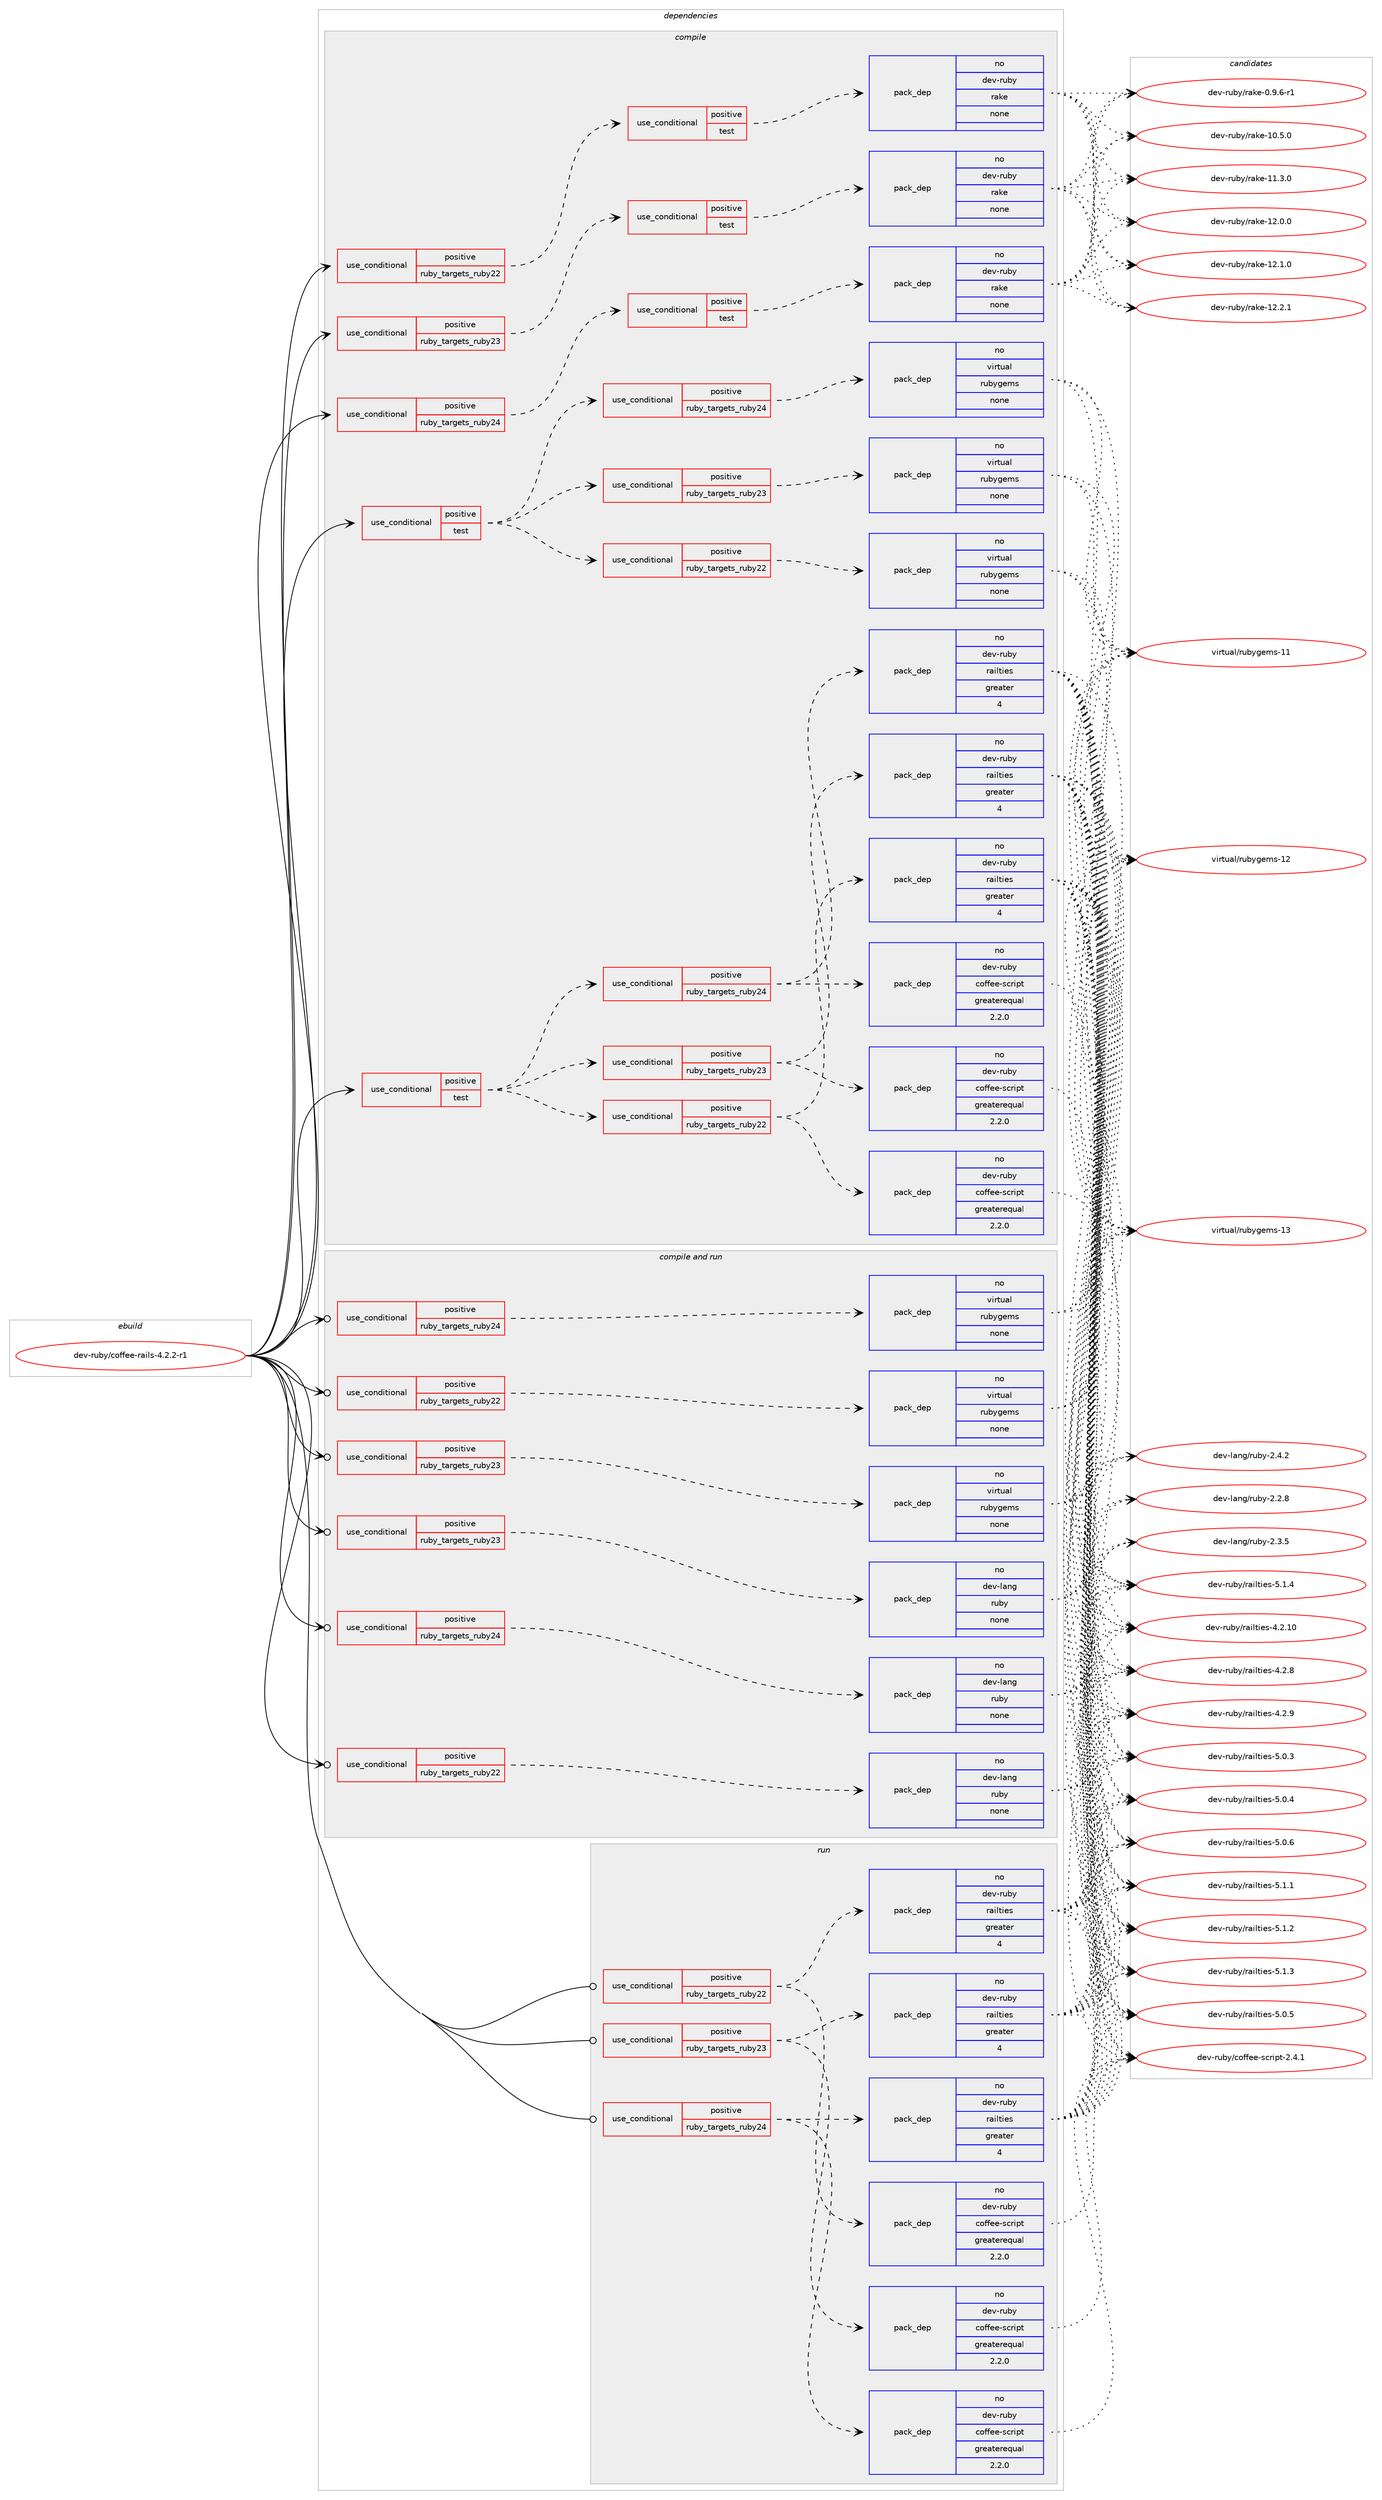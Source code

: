 digraph prolog {

# *************
# Graph options
# *************

newrank=true;
concentrate=true;
compound=true;
graph [rankdir=LR,fontname=Helvetica,fontsize=10,ranksep=1.5];#, ranksep=2.5, nodesep=0.2];
edge  [arrowhead=vee];
node  [fontname=Helvetica,fontsize=10];

# **********
# The ebuild
# **********

subgraph cluster_leftcol {
color=gray;
rank=same;
label=<<i>ebuild</i>>;
id [label="dev-ruby/coffee-rails-4.2.2-r1", color=red, width=4, href="../dev-ruby/coffee-rails-4.2.2-r1.svg"];
}

# ****************
# The dependencies
# ****************

subgraph cluster_midcol {
color=gray;
label=<<i>dependencies</i>>;
subgraph cluster_compile {
fillcolor="#eeeeee";
style=filled;
label=<<i>compile</i>>;
subgraph cond54373 {
dependency233550 [label=<<TABLE BORDER="0" CELLBORDER="1" CELLSPACING="0" CELLPADDING="4"><TR><TD ROWSPAN="3" CELLPADDING="10">use_conditional</TD></TR><TR><TD>positive</TD></TR><TR><TD>ruby_targets_ruby22</TD></TR></TABLE>>, shape=none, color=red];
subgraph cond54374 {
dependency233551 [label=<<TABLE BORDER="0" CELLBORDER="1" CELLSPACING="0" CELLPADDING="4"><TR><TD ROWSPAN="3" CELLPADDING="10">use_conditional</TD></TR><TR><TD>positive</TD></TR><TR><TD>test</TD></TR></TABLE>>, shape=none, color=red];
subgraph pack175103 {
dependency233552 [label=<<TABLE BORDER="0" CELLBORDER="1" CELLSPACING="0" CELLPADDING="4" WIDTH="220"><TR><TD ROWSPAN="6" CELLPADDING="30">pack_dep</TD></TR><TR><TD WIDTH="110">no</TD></TR><TR><TD>dev-ruby</TD></TR><TR><TD>rake</TD></TR><TR><TD>none</TD></TR><TR><TD></TD></TR></TABLE>>, shape=none, color=blue];
}
dependency233551:e -> dependency233552:w [weight=20,style="dashed",arrowhead="vee"];
}
dependency233550:e -> dependency233551:w [weight=20,style="dashed",arrowhead="vee"];
}
id:e -> dependency233550:w [weight=20,style="solid",arrowhead="vee"];
subgraph cond54375 {
dependency233553 [label=<<TABLE BORDER="0" CELLBORDER="1" CELLSPACING="0" CELLPADDING="4"><TR><TD ROWSPAN="3" CELLPADDING="10">use_conditional</TD></TR><TR><TD>positive</TD></TR><TR><TD>ruby_targets_ruby23</TD></TR></TABLE>>, shape=none, color=red];
subgraph cond54376 {
dependency233554 [label=<<TABLE BORDER="0" CELLBORDER="1" CELLSPACING="0" CELLPADDING="4"><TR><TD ROWSPAN="3" CELLPADDING="10">use_conditional</TD></TR><TR><TD>positive</TD></TR><TR><TD>test</TD></TR></TABLE>>, shape=none, color=red];
subgraph pack175104 {
dependency233555 [label=<<TABLE BORDER="0" CELLBORDER="1" CELLSPACING="0" CELLPADDING="4" WIDTH="220"><TR><TD ROWSPAN="6" CELLPADDING="30">pack_dep</TD></TR><TR><TD WIDTH="110">no</TD></TR><TR><TD>dev-ruby</TD></TR><TR><TD>rake</TD></TR><TR><TD>none</TD></TR><TR><TD></TD></TR></TABLE>>, shape=none, color=blue];
}
dependency233554:e -> dependency233555:w [weight=20,style="dashed",arrowhead="vee"];
}
dependency233553:e -> dependency233554:w [weight=20,style="dashed",arrowhead="vee"];
}
id:e -> dependency233553:w [weight=20,style="solid",arrowhead="vee"];
subgraph cond54377 {
dependency233556 [label=<<TABLE BORDER="0" CELLBORDER="1" CELLSPACING="0" CELLPADDING="4"><TR><TD ROWSPAN="3" CELLPADDING="10">use_conditional</TD></TR><TR><TD>positive</TD></TR><TR><TD>ruby_targets_ruby24</TD></TR></TABLE>>, shape=none, color=red];
subgraph cond54378 {
dependency233557 [label=<<TABLE BORDER="0" CELLBORDER="1" CELLSPACING="0" CELLPADDING="4"><TR><TD ROWSPAN="3" CELLPADDING="10">use_conditional</TD></TR><TR><TD>positive</TD></TR><TR><TD>test</TD></TR></TABLE>>, shape=none, color=red];
subgraph pack175105 {
dependency233558 [label=<<TABLE BORDER="0" CELLBORDER="1" CELLSPACING="0" CELLPADDING="4" WIDTH="220"><TR><TD ROWSPAN="6" CELLPADDING="30">pack_dep</TD></TR><TR><TD WIDTH="110">no</TD></TR><TR><TD>dev-ruby</TD></TR><TR><TD>rake</TD></TR><TR><TD>none</TD></TR><TR><TD></TD></TR></TABLE>>, shape=none, color=blue];
}
dependency233557:e -> dependency233558:w [weight=20,style="dashed",arrowhead="vee"];
}
dependency233556:e -> dependency233557:w [weight=20,style="dashed",arrowhead="vee"];
}
id:e -> dependency233556:w [weight=20,style="solid",arrowhead="vee"];
subgraph cond54379 {
dependency233559 [label=<<TABLE BORDER="0" CELLBORDER="1" CELLSPACING="0" CELLPADDING="4"><TR><TD ROWSPAN="3" CELLPADDING="10">use_conditional</TD></TR><TR><TD>positive</TD></TR><TR><TD>test</TD></TR></TABLE>>, shape=none, color=red];
subgraph cond54380 {
dependency233560 [label=<<TABLE BORDER="0" CELLBORDER="1" CELLSPACING="0" CELLPADDING="4"><TR><TD ROWSPAN="3" CELLPADDING="10">use_conditional</TD></TR><TR><TD>positive</TD></TR><TR><TD>ruby_targets_ruby22</TD></TR></TABLE>>, shape=none, color=red];
subgraph pack175106 {
dependency233561 [label=<<TABLE BORDER="0" CELLBORDER="1" CELLSPACING="0" CELLPADDING="4" WIDTH="220"><TR><TD ROWSPAN="6" CELLPADDING="30">pack_dep</TD></TR><TR><TD WIDTH="110">no</TD></TR><TR><TD>dev-ruby</TD></TR><TR><TD>coffee-script</TD></TR><TR><TD>greaterequal</TD></TR><TR><TD>2.2.0</TD></TR></TABLE>>, shape=none, color=blue];
}
dependency233560:e -> dependency233561:w [weight=20,style="dashed",arrowhead="vee"];
subgraph pack175107 {
dependency233562 [label=<<TABLE BORDER="0" CELLBORDER="1" CELLSPACING="0" CELLPADDING="4" WIDTH="220"><TR><TD ROWSPAN="6" CELLPADDING="30">pack_dep</TD></TR><TR><TD WIDTH="110">no</TD></TR><TR><TD>dev-ruby</TD></TR><TR><TD>railties</TD></TR><TR><TD>greater</TD></TR><TR><TD>4</TD></TR></TABLE>>, shape=none, color=blue];
}
dependency233560:e -> dependency233562:w [weight=20,style="dashed",arrowhead="vee"];
}
dependency233559:e -> dependency233560:w [weight=20,style="dashed",arrowhead="vee"];
subgraph cond54381 {
dependency233563 [label=<<TABLE BORDER="0" CELLBORDER="1" CELLSPACING="0" CELLPADDING="4"><TR><TD ROWSPAN="3" CELLPADDING="10">use_conditional</TD></TR><TR><TD>positive</TD></TR><TR><TD>ruby_targets_ruby23</TD></TR></TABLE>>, shape=none, color=red];
subgraph pack175108 {
dependency233564 [label=<<TABLE BORDER="0" CELLBORDER="1" CELLSPACING="0" CELLPADDING="4" WIDTH="220"><TR><TD ROWSPAN="6" CELLPADDING="30">pack_dep</TD></TR><TR><TD WIDTH="110">no</TD></TR><TR><TD>dev-ruby</TD></TR><TR><TD>coffee-script</TD></TR><TR><TD>greaterequal</TD></TR><TR><TD>2.2.0</TD></TR></TABLE>>, shape=none, color=blue];
}
dependency233563:e -> dependency233564:w [weight=20,style="dashed",arrowhead="vee"];
subgraph pack175109 {
dependency233565 [label=<<TABLE BORDER="0" CELLBORDER="1" CELLSPACING="0" CELLPADDING="4" WIDTH="220"><TR><TD ROWSPAN="6" CELLPADDING="30">pack_dep</TD></TR><TR><TD WIDTH="110">no</TD></TR><TR><TD>dev-ruby</TD></TR><TR><TD>railties</TD></TR><TR><TD>greater</TD></TR><TR><TD>4</TD></TR></TABLE>>, shape=none, color=blue];
}
dependency233563:e -> dependency233565:w [weight=20,style="dashed",arrowhead="vee"];
}
dependency233559:e -> dependency233563:w [weight=20,style="dashed",arrowhead="vee"];
subgraph cond54382 {
dependency233566 [label=<<TABLE BORDER="0" CELLBORDER="1" CELLSPACING="0" CELLPADDING="4"><TR><TD ROWSPAN="3" CELLPADDING="10">use_conditional</TD></TR><TR><TD>positive</TD></TR><TR><TD>ruby_targets_ruby24</TD></TR></TABLE>>, shape=none, color=red];
subgraph pack175110 {
dependency233567 [label=<<TABLE BORDER="0" CELLBORDER="1" CELLSPACING="0" CELLPADDING="4" WIDTH="220"><TR><TD ROWSPAN="6" CELLPADDING="30">pack_dep</TD></TR><TR><TD WIDTH="110">no</TD></TR><TR><TD>dev-ruby</TD></TR><TR><TD>coffee-script</TD></TR><TR><TD>greaterequal</TD></TR><TR><TD>2.2.0</TD></TR></TABLE>>, shape=none, color=blue];
}
dependency233566:e -> dependency233567:w [weight=20,style="dashed",arrowhead="vee"];
subgraph pack175111 {
dependency233568 [label=<<TABLE BORDER="0" CELLBORDER="1" CELLSPACING="0" CELLPADDING="4" WIDTH="220"><TR><TD ROWSPAN="6" CELLPADDING="30">pack_dep</TD></TR><TR><TD WIDTH="110">no</TD></TR><TR><TD>dev-ruby</TD></TR><TR><TD>railties</TD></TR><TR><TD>greater</TD></TR><TR><TD>4</TD></TR></TABLE>>, shape=none, color=blue];
}
dependency233566:e -> dependency233568:w [weight=20,style="dashed",arrowhead="vee"];
}
dependency233559:e -> dependency233566:w [weight=20,style="dashed",arrowhead="vee"];
}
id:e -> dependency233559:w [weight=20,style="solid",arrowhead="vee"];
subgraph cond54383 {
dependency233569 [label=<<TABLE BORDER="0" CELLBORDER="1" CELLSPACING="0" CELLPADDING="4"><TR><TD ROWSPAN="3" CELLPADDING="10">use_conditional</TD></TR><TR><TD>positive</TD></TR><TR><TD>test</TD></TR></TABLE>>, shape=none, color=red];
subgraph cond54384 {
dependency233570 [label=<<TABLE BORDER="0" CELLBORDER="1" CELLSPACING="0" CELLPADDING="4"><TR><TD ROWSPAN="3" CELLPADDING="10">use_conditional</TD></TR><TR><TD>positive</TD></TR><TR><TD>ruby_targets_ruby22</TD></TR></TABLE>>, shape=none, color=red];
subgraph pack175112 {
dependency233571 [label=<<TABLE BORDER="0" CELLBORDER="1" CELLSPACING="0" CELLPADDING="4" WIDTH="220"><TR><TD ROWSPAN="6" CELLPADDING="30">pack_dep</TD></TR><TR><TD WIDTH="110">no</TD></TR><TR><TD>virtual</TD></TR><TR><TD>rubygems</TD></TR><TR><TD>none</TD></TR><TR><TD></TD></TR></TABLE>>, shape=none, color=blue];
}
dependency233570:e -> dependency233571:w [weight=20,style="dashed",arrowhead="vee"];
}
dependency233569:e -> dependency233570:w [weight=20,style="dashed",arrowhead="vee"];
subgraph cond54385 {
dependency233572 [label=<<TABLE BORDER="0" CELLBORDER="1" CELLSPACING="0" CELLPADDING="4"><TR><TD ROWSPAN="3" CELLPADDING="10">use_conditional</TD></TR><TR><TD>positive</TD></TR><TR><TD>ruby_targets_ruby23</TD></TR></TABLE>>, shape=none, color=red];
subgraph pack175113 {
dependency233573 [label=<<TABLE BORDER="0" CELLBORDER="1" CELLSPACING="0" CELLPADDING="4" WIDTH="220"><TR><TD ROWSPAN="6" CELLPADDING="30">pack_dep</TD></TR><TR><TD WIDTH="110">no</TD></TR><TR><TD>virtual</TD></TR><TR><TD>rubygems</TD></TR><TR><TD>none</TD></TR><TR><TD></TD></TR></TABLE>>, shape=none, color=blue];
}
dependency233572:e -> dependency233573:w [weight=20,style="dashed",arrowhead="vee"];
}
dependency233569:e -> dependency233572:w [weight=20,style="dashed",arrowhead="vee"];
subgraph cond54386 {
dependency233574 [label=<<TABLE BORDER="0" CELLBORDER="1" CELLSPACING="0" CELLPADDING="4"><TR><TD ROWSPAN="3" CELLPADDING="10">use_conditional</TD></TR><TR><TD>positive</TD></TR><TR><TD>ruby_targets_ruby24</TD></TR></TABLE>>, shape=none, color=red];
subgraph pack175114 {
dependency233575 [label=<<TABLE BORDER="0" CELLBORDER="1" CELLSPACING="0" CELLPADDING="4" WIDTH="220"><TR><TD ROWSPAN="6" CELLPADDING="30">pack_dep</TD></TR><TR><TD WIDTH="110">no</TD></TR><TR><TD>virtual</TD></TR><TR><TD>rubygems</TD></TR><TR><TD>none</TD></TR><TR><TD></TD></TR></TABLE>>, shape=none, color=blue];
}
dependency233574:e -> dependency233575:w [weight=20,style="dashed",arrowhead="vee"];
}
dependency233569:e -> dependency233574:w [weight=20,style="dashed",arrowhead="vee"];
}
id:e -> dependency233569:w [weight=20,style="solid",arrowhead="vee"];
}
subgraph cluster_compileandrun {
fillcolor="#eeeeee";
style=filled;
label=<<i>compile and run</i>>;
subgraph cond54387 {
dependency233576 [label=<<TABLE BORDER="0" CELLBORDER="1" CELLSPACING="0" CELLPADDING="4"><TR><TD ROWSPAN="3" CELLPADDING="10">use_conditional</TD></TR><TR><TD>positive</TD></TR><TR><TD>ruby_targets_ruby22</TD></TR></TABLE>>, shape=none, color=red];
subgraph pack175115 {
dependency233577 [label=<<TABLE BORDER="0" CELLBORDER="1" CELLSPACING="0" CELLPADDING="4" WIDTH="220"><TR><TD ROWSPAN="6" CELLPADDING="30">pack_dep</TD></TR><TR><TD WIDTH="110">no</TD></TR><TR><TD>dev-lang</TD></TR><TR><TD>ruby</TD></TR><TR><TD>none</TD></TR><TR><TD></TD></TR></TABLE>>, shape=none, color=blue];
}
dependency233576:e -> dependency233577:w [weight=20,style="dashed",arrowhead="vee"];
}
id:e -> dependency233576:w [weight=20,style="solid",arrowhead="odotvee"];
subgraph cond54388 {
dependency233578 [label=<<TABLE BORDER="0" CELLBORDER="1" CELLSPACING="0" CELLPADDING="4"><TR><TD ROWSPAN="3" CELLPADDING="10">use_conditional</TD></TR><TR><TD>positive</TD></TR><TR><TD>ruby_targets_ruby22</TD></TR></TABLE>>, shape=none, color=red];
subgraph pack175116 {
dependency233579 [label=<<TABLE BORDER="0" CELLBORDER="1" CELLSPACING="0" CELLPADDING="4" WIDTH="220"><TR><TD ROWSPAN="6" CELLPADDING="30">pack_dep</TD></TR><TR><TD WIDTH="110">no</TD></TR><TR><TD>virtual</TD></TR><TR><TD>rubygems</TD></TR><TR><TD>none</TD></TR><TR><TD></TD></TR></TABLE>>, shape=none, color=blue];
}
dependency233578:e -> dependency233579:w [weight=20,style="dashed",arrowhead="vee"];
}
id:e -> dependency233578:w [weight=20,style="solid",arrowhead="odotvee"];
subgraph cond54389 {
dependency233580 [label=<<TABLE BORDER="0" CELLBORDER="1" CELLSPACING="0" CELLPADDING="4"><TR><TD ROWSPAN="3" CELLPADDING="10">use_conditional</TD></TR><TR><TD>positive</TD></TR><TR><TD>ruby_targets_ruby23</TD></TR></TABLE>>, shape=none, color=red];
subgraph pack175117 {
dependency233581 [label=<<TABLE BORDER="0" CELLBORDER="1" CELLSPACING="0" CELLPADDING="4" WIDTH="220"><TR><TD ROWSPAN="6" CELLPADDING="30">pack_dep</TD></TR><TR><TD WIDTH="110">no</TD></TR><TR><TD>dev-lang</TD></TR><TR><TD>ruby</TD></TR><TR><TD>none</TD></TR><TR><TD></TD></TR></TABLE>>, shape=none, color=blue];
}
dependency233580:e -> dependency233581:w [weight=20,style="dashed",arrowhead="vee"];
}
id:e -> dependency233580:w [weight=20,style="solid",arrowhead="odotvee"];
subgraph cond54390 {
dependency233582 [label=<<TABLE BORDER="0" CELLBORDER="1" CELLSPACING="0" CELLPADDING="4"><TR><TD ROWSPAN="3" CELLPADDING="10">use_conditional</TD></TR><TR><TD>positive</TD></TR><TR><TD>ruby_targets_ruby23</TD></TR></TABLE>>, shape=none, color=red];
subgraph pack175118 {
dependency233583 [label=<<TABLE BORDER="0" CELLBORDER="1" CELLSPACING="0" CELLPADDING="4" WIDTH="220"><TR><TD ROWSPAN="6" CELLPADDING="30">pack_dep</TD></TR><TR><TD WIDTH="110">no</TD></TR><TR><TD>virtual</TD></TR><TR><TD>rubygems</TD></TR><TR><TD>none</TD></TR><TR><TD></TD></TR></TABLE>>, shape=none, color=blue];
}
dependency233582:e -> dependency233583:w [weight=20,style="dashed",arrowhead="vee"];
}
id:e -> dependency233582:w [weight=20,style="solid",arrowhead="odotvee"];
subgraph cond54391 {
dependency233584 [label=<<TABLE BORDER="0" CELLBORDER="1" CELLSPACING="0" CELLPADDING="4"><TR><TD ROWSPAN="3" CELLPADDING="10">use_conditional</TD></TR><TR><TD>positive</TD></TR><TR><TD>ruby_targets_ruby24</TD></TR></TABLE>>, shape=none, color=red];
subgraph pack175119 {
dependency233585 [label=<<TABLE BORDER="0" CELLBORDER="1" CELLSPACING="0" CELLPADDING="4" WIDTH="220"><TR><TD ROWSPAN="6" CELLPADDING="30">pack_dep</TD></TR><TR><TD WIDTH="110">no</TD></TR><TR><TD>dev-lang</TD></TR><TR><TD>ruby</TD></TR><TR><TD>none</TD></TR><TR><TD></TD></TR></TABLE>>, shape=none, color=blue];
}
dependency233584:e -> dependency233585:w [weight=20,style="dashed",arrowhead="vee"];
}
id:e -> dependency233584:w [weight=20,style="solid",arrowhead="odotvee"];
subgraph cond54392 {
dependency233586 [label=<<TABLE BORDER="0" CELLBORDER="1" CELLSPACING="0" CELLPADDING="4"><TR><TD ROWSPAN="3" CELLPADDING="10">use_conditional</TD></TR><TR><TD>positive</TD></TR><TR><TD>ruby_targets_ruby24</TD></TR></TABLE>>, shape=none, color=red];
subgraph pack175120 {
dependency233587 [label=<<TABLE BORDER="0" CELLBORDER="1" CELLSPACING="0" CELLPADDING="4" WIDTH="220"><TR><TD ROWSPAN="6" CELLPADDING="30">pack_dep</TD></TR><TR><TD WIDTH="110">no</TD></TR><TR><TD>virtual</TD></TR><TR><TD>rubygems</TD></TR><TR><TD>none</TD></TR><TR><TD></TD></TR></TABLE>>, shape=none, color=blue];
}
dependency233586:e -> dependency233587:w [weight=20,style="dashed",arrowhead="vee"];
}
id:e -> dependency233586:w [weight=20,style="solid",arrowhead="odotvee"];
}
subgraph cluster_run {
fillcolor="#eeeeee";
style=filled;
label=<<i>run</i>>;
subgraph cond54393 {
dependency233588 [label=<<TABLE BORDER="0" CELLBORDER="1" CELLSPACING="0" CELLPADDING="4"><TR><TD ROWSPAN="3" CELLPADDING="10">use_conditional</TD></TR><TR><TD>positive</TD></TR><TR><TD>ruby_targets_ruby22</TD></TR></TABLE>>, shape=none, color=red];
subgraph pack175121 {
dependency233589 [label=<<TABLE BORDER="0" CELLBORDER="1" CELLSPACING="0" CELLPADDING="4" WIDTH="220"><TR><TD ROWSPAN="6" CELLPADDING="30">pack_dep</TD></TR><TR><TD WIDTH="110">no</TD></TR><TR><TD>dev-ruby</TD></TR><TR><TD>coffee-script</TD></TR><TR><TD>greaterequal</TD></TR><TR><TD>2.2.0</TD></TR></TABLE>>, shape=none, color=blue];
}
dependency233588:e -> dependency233589:w [weight=20,style="dashed",arrowhead="vee"];
subgraph pack175122 {
dependency233590 [label=<<TABLE BORDER="0" CELLBORDER="1" CELLSPACING="0" CELLPADDING="4" WIDTH="220"><TR><TD ROWSPAN="6" CELLPADDING="30">pack_dep</TD></TR><TR><TD WIDTH="110">no</TD></TR><TR><TD>dev-ruby</TD></TR><TR><TD>railties</TD></TR><TR><TD>greater</TD></TR><TR><TD>4</TD></TR></TABLE>>, shape=none, color=blue];
}
dependency233588:e -> dependency233590:w [weight=20,style="dashed",arrowhead="vee"];
}
id:e -> dependency233588:w [weight=20,style="solid",arrowhead="odot"];
subgraph cond54394 {
dependency233591 [label=<<TABLE BORDER="0" CELLBORDER="1" CELLSPACING="0" CELLPADDING="4"><TR><TD ROWSPAN="3" CELLPADDING="10">use_conditional</TD></TR><TR><TD>positive</TD></TR><TR><TD>ruby_targets_ruby23</TD></TR></TABLE>>, shape=none, color=red];
subgraph pack175123 {
dependency233592 [label=<<TABLE BORDER="0" CELLBORDER="1" CELLSPACING="0" CELLPADDING="4" WIDTH="220"><TR><TD ROWSPAN="6" CELLPADDING="30">pack_dep</TD></TR><TR><TD WIDTH="110">no</TD></TR><TR><TD>dev-ruby</TD></TR><TR><TD>coffee-script</TD></TR><TR><TD>greaterequal</TD></TR><TR><TD>2.2.0</TD></TR></TABLE>>, shape=none, color=blue];
}
dependency233591:e -> dependency233592:w [weight=20,style="dashed",arrowhead="vee"];
subgraph pack175124 {
dependency233593 [label=<<TABLE BORDER="0" CELLBORDER="1" CELLSPACING="0" CELLPADDING="4" WIDTH="220"><TR><TD ROWSPAN="6" CELLPADDING="30">pack_dep</TD></TR><TR><TD WIDTH="110">no</TD></TR><TR><TD>dev-ruby</TD></TR><TR><TD>railties</TD></TR><TR><TD>greater</TD></TR><TR><TD>4</TD></TR></TABLE>>, shape=none, color=blue];
}
dependency233591:e -> dependency233593:w [weight=20,style="dashed",arrowhead="vee"];
}
id:e -> dependency233591:w [weight=20,style="solid",arrowhead="odot"];
subgraph cond54395 {
dependency233594 [label=<<TABLE BORDER="0" CELLBORDER="1" CELLSPACING="0" CELLPADDING="4"><TR><TD ROWSPAN="3" CELLPADDING="10">use_conditional</TD></TR><TR><TD>positive</TD></TR><TR><TD>ruby_targets_ruby24</TD></TR></TABLE>>, shape=none, color=red];
subgraph pack175125 {
dependency233595 [label=<<TABLE BORDER="0" CELLBORDER="1" CELLSPACING="0" CELLPADDING="4" WIDTH="220"><TR><TD ROWSPAN="6" CELLPADDING="30">pack_dep</TD></TR><TR><TD WIDTH="110">no</TD></TR><TR><TD>dev-ruby</TD></TR><TR><TD>coffee-script</TD></TR><TR><TD>greaterequal</TD></TR><TR><TD>2.2.0</TD></TR></TABLE>>, shape=none, color=blue];
}
dependency233594:e -> dependency233595:w [weight=20,style="dashed",arrowhead="vee"];
subgraph pack175126 {
dependency233596 [label=<<TABLE BORDER="0" CELLBORDER="1" CELLSPACING="0" CELLPADDING="4" WIDTH="220"><TR><TD ROWSPAN="6" CELLPADDING="30">pack_dep</TD></TR><TR><TD WIDTH="110">no</TD></TR><TR><TD>dev-ruby</TD></TR><TR><TD>railties</TD></TR><TR><TD>greater</TD></TR><TR><TD>4</TD></TR></TABLE>>, shape=none, color=blue];
}
dependency233594:e -> dependency233596:w [weight=20,style="dashed",arrowhead="vee"];
}
id:e -> dependency233594:w [weight=20,style="solid",arrowhead="odot"];
}
}

# **************
# The candidates
# **************

subgraph cluster_choices {
rank=same;
color=gray;
label=<<i>candidates</i>>;

subgraph choice175103 {
color=black;
nodesep=1;
choice100101118451141179812147114971071014548465746544511449 [label="dev-ruby/rake-0.9.6-r1", color=red, width=4,href="../dev-ruby/rake-0.9.6-r1.svg"];
choice1001011184511411798121471149710710145494846534648 [label="dev-ruby/rake-10.5.0", color=red, width=4,href="../dev-ruby/rake-10.5.0.svg"];
choice1001011184511411798121471149710710145494946514648 [label="dev-ruby/rake-11.3.0", color=red, width=4,href="../dev-ruby/rake-11.3.0.svg"];
choice1001011184511411798121471149710710145495046484648 [label="dev-ruby/rake-12.0.0", color=red, width=4,href="../dev-ruby/rake-12.0.0.svg"];
choice1001011184511411798121471149710710145495046494648 [label="dev-ruby/rake-12.1.0", color=red, width=4,href="../dev-ruby/rake-12.1.0.svg"];
choice1001011184511411798121471149710710145495046504649 [label="dev-ruby/rake-12.2.1", color=red, width=4,href="../dev-ruby/rake-12.2.1.svg"];
dependency233552:e -> choice100101118451141179812147114971071014548465746544511449:w [style=dotted,weight="100"];
dependency233552:e -> choice1001011184511411798121471149710710145494846534648:w [style=dotted,weight="100"];
dependency233552:e -> choice1001011184511411798121471149710710145494946514648:w [style=dotted,weight="100"];
dependency233552:e -> choice1001011184511411798121471149710710145495046484648:w [style=dotted,weight="100"];
dependency233552:e -> choice1001011184511411798121471149710710145495046494648:w [style=dotted,weight="100"];
dependency233552:e -> choice1001011184511411798121471149710710145495046504649:w [style=dotted,weight="100"];
}
subgraph choice175104 {
color=black;
nodesep=1;
choice100101118451141179812147114971071014548465746544511449 [label="dev-ruby/rake-0.9.6-r1", color=red, width=4,href="../dev-ruby/rake-0.9.6-r1.svg"];
choice1001011184511411798121471149710710145494846534648 [label="dev-ruby/rake-10.5.0", color=red, width=4,href="../dev-ruby/rake-10.5.0.svg"];
choice1001011184511411798121471149710710145494946514648 [label="dev-ruby/rake-11.3.0", color=red, width=4,href="../dev-ruby/rake-11.3.0.svg"];
choice1001011184511411798121471149710710145495046484648 [label="dev-ruby/rake-12.0.0", color=red, width=4,href="../dev-ruby/rake-12.0.0.svg"];
choice1001011184511411798121471149710710145495046494648 [label="dev-ruby/rake-12.1.0", color=red, width=4,href="../dev-ruby/rake-12.1.0.svg"];
choice1001011184511411798121471149710710145495046504649 [label="dev-ruby/rake-12.2.1", color=red, width=4,href="../dev-ruby/rake-12.2.1.svg"];
dependency233555:e -> choice100101118451141179812147114971071014548465746544511449:w [style=dotted,weight="100"];
dependency233555:e -> choice1001011184511411798121471149710710145494846534648:w [style=dotted,weight="100"];
dependency233555:e -> choice1001011184511411798121471149710710145494946514648:w [style=dotted,weight="100"];
dependency233555:e -> choice1001011184511411798121471149710710145495046484648:w [style=dotted,weight="100"];
dependency233555:e -> choice1001011184511411798121471149710710145495046494648:w [style=dotted,weight="100"];
dependency233555:e -> choice1001011184511411798121471149710710145495046504649:w [style=dotted,weight="100"];
}
subgraph choice175105 {
color=black;
nodesep=1;
choice100101118451141179812147114971071014548465746544511449 [label="dev-ruby/rake-0.9.6-r1", color=red, width=4,href="../dev-ruby/rake-0.9.6-r1.svg"];
choice1001011184511411798121471149710710145494846534648 [label="dev-ruby/rake-10.5.0", color=red, width=4,href="../dev-ruby/rake-10.5.0.svg"];
choice1001011184511411798121471149710710145494946514648 [label="dev-ruby/rake-11.3.0", color=red, width=4,href="../dev-ruby/rake-11.3.0.svg"];
choice1001011184511411798121471149710710145495046484648 [label="dev-ruby/rake-12.0.0", color=red, width=4,href="../dev-ruby/rake-12.0.0.svg"];
choice1001011184511411798121471149710710145495046494648 [label="dev-ruby/rake-12.1.0", color=red, width=4,href="../dev-ruby/rake-12.1.0.svg"];
choice1001011184511411798121471149710710145495046504649 [label="dev-ruby/rake-12.2.1", color=red, width=4,href="../dev-ruby/rake-12.2.1.svg"];
dependency233558:e -> choice100101118451141179812147114971071014548465746544511449:w [style=dotted,weight="100"];
dependency233558:e -> choice1001011184511411798121471149710710145494846534648:w [style=dotted,weight="100"];
dependency233558:e -> choice1001011184511411798121471149710710145494946514648:w [style=dotted,weight="100"];
dependency233558:e -> choice1001011184511411798121471149710710145495046484648:w [style=dotted,weight="100"];
dependency233558:e -> choice1001011184511411798121471149710710145495046494648:w [style=dotted,weight="100"];
dependency233558:e -> choice1001011184511411798121471149710710145495046504649:w [style=dotted,weight="100"];
}
subgraph choice175106 {
color=black;
nodesep=1;
choice100101118451141179812147991111021021011014511599114105112116455046524649 [label="dev-ruby/coffee-script-2.4.1", color=red, width=4,href="../dev-ruby/coffee-script-2.4.1.svg"];
dependency233561:e -> choice100101118451141179812147991111021021011014511599114105112116455046524649:w [style=dotted,weight="100"];
}
subgraph choice175107 {
color=black;
nodesep=1;
choice1001011184511411798121471149710510811610510111545524650464948 [label="dev-ruby/railties-4.2.10", color=red, width=4,href="../dev-ruby/railties-4.2.10.svg"];
choice10010111845114117981214711497105108116105101115455246504656 [label="dev-ruby/railties-4.2.8", color=red, width=4,href="../dev-ruby/railties-4.2.8.svg"];
choice10010111845114117981214711497105108116105101115455246504657 [label="dev-ruby/railties-4.2.9", color=red, width=4,href="../dev-ruby/railties-4.2.9.svg"];
choice10010111845114117981214711497105108116105101115455346484651 [label="dev-ruby/railties-5.0.3", color=red, width=4,href="../dev-ruby/railties-5.0.3.svg"];
choice10010111845114117981214711497105108116105101115455346484652 [label="dev-ruby/railties-5.0.4", color=red, width=4,href="../dev-ruby/railties-5.0.4.svg"];
choice10010111845114117981214711497105108116105101115455346484653 [label="dev-ruby/railties-5.0.5", color=red, width=4,href="../dev-ruby/railties-5.0.5.svg"];
choice10010111845114117981214711497105108116105101115455346484654 [label="dev-ruby/railties-5.0.6", color=red, width=4,href="../dev-ruby/railties-5.0.6.svg"];
choice10010111845114117981214711497105108116105101115455346494649 [label="dev-ruby/railties-5.1.1", color=red, width=4,href="../dev-ruby/railties-5.1.1.svg"];
choice10010111845114117981214711497105108116105101115455346494650 [label="dev-ruby/railties-5.1.2", color=red, width=4,href="../dev-ruby/railties-5.1.2.svg"];
choice10010111845114117981214711497105108116105101115455346494651 [label="dev-ruby/railties-5.1.3", color=red, width=4,href="../dev-ruby/railties-5.1.3.svg"];
choice10010111845114117981214711497105108116105101115455346494652 [label="dev-ruby/railties-5.1.4", color=red, width=4,href="../dev-ruby/railties-5.1.4.svg"];
dependency233562:e -> choice1001011184511411798121471149710510811610510111545524650464948:w [style=dotted,weight="100"];
dependency233562:e -> choice10010111845114117981214711497105108116105101115455246504656:w [style=dotted,weight="100"];
dependency233562:e -> choice10010111845114117981214711497105108116105101115455246504657:w [style=dotted,weight="100"];
dependency233562:e -> choice10010111845114117981214711497105108116105101115455346484651:w [style=dotted,weight="100"];
dependency233562:e -> choice10010111845114117981214711497105108116105101115455346484652:w [style=dotted,weight="100"];
dependency233562:e -> choice10010111845114117981214711497105108116105101115455346484653:w [style=dotted,weight="100"];
dependency233562:e -> choice10010111845114117981214711497105108116105101115455346484654:w [style=dotted,weight="100"];
dependency233562:e -> choice10010111845114117981214711497105108116105101115455346494649:w [style=dotted,weight="100"];
dependency233562:e -> choice10010111845114117981214711497105108116105101115455346494650:w [style=dotted,weight="100"];
dependency233562:e -> choice10010111845114117981214711497105108116105101115455346494651:w [style=dotted,weight="100"];
dependency233562:e -> choice10010111845114117981214711497105108116105101115455346494652:w [style=dotted,weight="100"];
}
subgraph choice175108 {
color=black;
nodesep=1;
choice100101118451141179812147991111021021011014511599114105112116455046524649 [label="dev-ruby/coffee-script-2.4.1", color=red, width=4,href="../dev-ruby/coffee-script-2.4.1.svg"];
dependency233564:e -> choice100101118451141179812147991111021021011014511599114105112116455046524649:w [style=dotted,weight="100"];
}
subgraph choice175109 {
color=black;
nodesep=1;
choice1001011184511411798121471149710510811610510111545524650464948 [label="dev-ruby/railties-4.2.10", color=red, width=4,href="../dev-ruby/railties-4.2.10.svg"];
choice10010111845114117981214711497105108116105101115455246504656 [label="dev-ruby/railties-4.2.8", color=red, width=4,href="../dev-ruby/railties-4.2.8.svg"];
choice10010111845114117981214711497105108116105101115455246504657 [label="dev-ruby/railties-4.2.9", color=red, width=4,href="../dev-ruby/railties-4.2.9.svg"];
choice10010111845114117981214711497105108116105101115455346484651 [label="dev-ruby/railties-5.0.3", color=red, width=4,href="../dev-ruby/railties-5.0.3.svg"];
choice10010111845114117981214711497105108116105101115455346484652 [label="dev-ruby/railties-5.0.4", color=red, width=4,href="../dev-ruby/railties-5.0.4.svg"];
choice10010111845114117981214711497105108116105101115455346484653 [label="dev-ruby/railties-5.0.5", color=red, width=4,href="../dev-ruby/railties-5.0.5.svg"];
choice10010111845114117981214711497105108116105101115455346484654 [label="dev-ruby/railties-5.0.6", color=red, width=4,href="../dev-ruby/railties-5.0.6.svg"];
choice10010111845114117981214711497105108116105101115455346494649 [label="dev-ruby/railties-5.1.1", color=red, width=4,href="../dev-ruby/railties-5.1.1.svg"];
choice10010111845114117981214711497105108116105101115455346494650 [label="dev-ruby/railties-5.1.2", color=red, width=4,href="../dev-ruby/railties-5.1.2.svg"];
choice10010111845114117981214711497105108116105101115455346494651 [label="dev-ruby/railties-5.1.3", color=red, width=4,href="../dev-ruby/railties-5.1.3.svg"];
choice10010111845114117981214711497105108116105101115455346494652 [label="dev-ruby/railties-5.1.4", color=red, width=4,href="../dev-ruby/railties-5.1.4.svg"];
dependency233565:e -> choice1001011184511411798121471149710510811610510111545524650464948:w [style=dotted,weight="100"];
dependency233565:e -> choice10010111845114117981214711497105108116105101115455246504656:w [style=dotted,weight="100"];
dependency233565:e -> choice10010111845114117981214711497105108116105101115455246504657:w [style=dotted,weight="100"];
dependency233565:e -> choice10010111845114117981214711497105108116105101115455346484651:w [style=dotted,weight="100"];
dependency233565:e -> choice10010111845114117981214711497105108116105101115455346484652:w [style=dotted,weight="100"];
dependency233565:e -> choice10010111845114117981214711497105108116105101115455346484653:w [style=dotted,weight="100"];
dependency233565:e -> choice10010111845114117981214711497105108116105101115455346484654:w [style=dotted,weight="100"];
dependency233565:e -> choice10010111845114117981214711497105108116105101115455346494649:w [style=dotted,weight="100"];
dependency233565:e -> choice10010111845114117981214711497105108116105101115455346494650:w [style=dotted,weight="100"];
dependency233565:e -> choice10010111845114117981214711497105108116105101115455346494651:w [style=dotted,weight="100"];
dependency233565:e -> choice10010111845114117981214711497105108116105101115455346494652:w [style=dotted,weight="100"];
}
subgraph choice175110 {
color=black;
nodesep=1;
choice100101118451141179812147991111021021011014511599114105112116455046524649 [label="dev-ruby/coffee-script-2.4.1", color=red, width=4,href="../dev-ruby/coffee-script-2.4.1.svg"];
dependency233567:e -> choice100101118451141179812147991111021021011014511599114105112116455046524649:w [style=dotted,weight="100"];
}
subgraph choice175111 {
color=black;
nodesep=1;
choice1001011184511411798121471149710510811610510111545524650464948 [label="dev-ruby/railties-4.2.10", color=red, width=4,href="../dev-ruby/railties-4.2.10.svg"];
choice10010111845114117981214711497105108116105101115455246504656 [label="dev-ruby/railties-4.2.8", color=red, width=4,href="../dev-ruby/railties-4.2.8.svg"];
choice10010111845114117981214711497105108116105101115455246504657 [label="dev-ruby/railties-4.2.9", color=red, width=4,href="../dev-ruby/railties-4.2.9.svg"];
choice10010111845114117981214711497105108116105101115455346484651 [label="dev-ruby/railties-5.0.3", color=red, width=4,href="../dev-ruby/railties-5.0.3.svg"];
choice10010111845114117981214711497105108116105101115455346484652 [label="dev-ruby/railties-5.0.4", color=red, width=4,href="../dev-ruby/railties-5.0.4.svg"];
choice10010111845114117981214711497105108116105101115455346484653 [label="dev-ruby/railties-5.0.5", color=red, width=4,href="../dev-ruby/railties-5.0.5.svg"];
choice10010111845114117981214711497105108116105101115455346484654 [label="dev-ruby/railties-5.0.6", color=red, width=4,href="../dev-ruby/railties-5.0.6.svg"];
choice10010111845114117981214711497105108116105101115455346494649 [label="dev-ruby/railties-5.1.1", color=red, width=4,href="../dev-ruby/railties-5.1.1.svg"];
choice10010111845114117981214711497105108116105101115455346494650 [label="dev-ruby/railties-5.1.2", color=red, width=4,href="../dev-ruby/railties-5.1.2.svg"];
choice10010111845114117981214711497105108116105101115455346494651 [label="dev-ruby/railties-5.1.3", color=red, width=4,href="../dev-ruby/railties-5.1.3.svg"];
choice10010111845114117981214711497105108116105101115455346494652 [label="dev-ruby/railties-5.1.4", color=red, width=4,href="../dev-ruby/railties-5.1.4.svg"];
dependency233568:e -> choice1001011184511411798121471149710510811610510111545524650464948:w [style=dotted,weight="100"];
dependency233568:e -> choice10010111845114117981214711497105108116105101115455246504656:w [style=dotted,weight="100"];
dependency233568:e -> choice10010111845114117981214711497105108116105101115455246504657:w [style=dotted,weight="100"];
dependency233568:e -> choice10010111845114117981214711497105108116105101115455346484651:w [style=dotted,weight="100"];
dependency233568:e -> choice10010111845114117981214711497105108116105101115455346484652:w [style=dotted,weight="100"];
dependency233568:e -> choice10010111845114117981214711497105108116105101115455346484653:w [style=dotted,weight="100"];
dependency233568:e -> choice10010111845114117981214711497105108116105101115455346484654:w [style=dotted,weight="100"];
dependency233568:e -> choice10010111845114117981214711497105108116105101115455346494649:w [style=dotted,weight="100"];
dependency233568:e -> choice10010111845114117981214711497105108116105101115455346494650:w [style=dotted,weight="100"];
dependency233568:e -> choice10010111845114117981214711497105108116105101115455346494651:w [style=dotted,weight="100"];
dependency233568:e -> choice10010111845114117981214711497105108116105101115455346494652:w [style=dotted,weight="100"];
}
subgraph choice175112 {
color=black;
nodesep=1;
choice118105114116117971084711411798121103101109115454949 [label="virtual/rubygems-11", color=red, width=4,href="../virtual/rubygems-11.svg"];
choice118105114116117971084711411798121103101109115454950 [label="virtual/rubygems-12", color=red, width=4,href="../virtual/rubygems-12.svg"];
choice118105114116117971084711411798121103101109115454951 [label="virtual/rubygems-13", color=red, width=4,href="../virtual/rubygems-13.svg"];
dependency233571:e -> choice118105114116117971084711411798121103101109115454949:w [style=dotted,weight="100"];
dependency233571:e -> choice118105114116117971084711411798121103101109115454950:w [style=dotted,weight="100"];
dependency233571:e -> choice118105114116117971084711411798121103101109115454951:w [style=dotted,weight="100"];
}
subgraph choice175113 {
color=black;
nodesep=1;
choice118105114116117971084711411798121103101109115454949 [label="virtual/rubygems-11", color=red, width=4,href="../virtual/rubygems-11.svg"];
choice118105114116117971084711411798121103101109115454950 [label="virtual/rubygems-12", color=red, width=4,href="../virtual/rubygems-12.svg"];
choice118105114116117971084711411798121103101109115454951 [label="virtual/rubygems-13", color=red, width=4,href="../virtual/rubygems-13.svg"];
dependency233573:e -> choice118105114116117971084711411798121103101109115454949:w [style=dotted,weight="100"];
dependency233573:e -> choice118105114116117971084711411798121103101109115454950:w [style=dotted,weight="100"];
dependency233573:e -> choice118105114116117971084711411798121103101109115454951:w [style=dotted,weight="100"];
}
subgraph choice175114 {
color=black;
nodesep=1;
choice118105114116117971084711411798121103101109115454949 [label="virtual/rubygems-11", color=red, width=4,href="../virtual/rubygems-11.svg"];
choice118105114116117971084711411798121103101109115454950 [label="virtual/rubygems-12", color=red, width=4,href="../virtual/rubygems-12.svg"];
choice118105114116117971084711411798121103101109115454951 [label="virtual/rubygems-13", color=red, width=4,href="../virtual/rubygems-13.svg"];
dependency233575:e -> choice118105114116117971084711411798121103101109115454949:w [style=dotted,weight="100"];
dependency233575:e -> choice118105114116117971084711411798121103101109115454950:w [style=dotted,weight="100"];
dependency233575:e -> choice118105114116117971084711411798121103101109115454951:w [style=dotted,weight="100"];
}
subgraph choice175115 {
color=black;
nodesep=1;
choice10010111845108971101034711411798121455046504656 [label="dev-lang/ruby-2.2.8", color=red, width=4,href="../dev-lang/ruby-2.2.8.svg"];
choice10010111845108971101034711411798121455046514653 [label="dev-lang/ruby-2.3.5", color=red, width=4,href="../dev-lang/ruby-2.3.5.svg"];
choice10010111845108971101034711411798121455046524650 [label="dev-lang/ruby-2.4.2", color=red, width=4,href="../dev-lang/ruby-2.4.2.svg"];
dependency233577:e -> choice10010111845108971101034711411798121455046504656:w [style=dotted,weight="100"];
dependency233577:e -> choice10010111845108971101034711411798121455046514653:w [style=dotted,weight="100"];
dependency233577:e -> choice10010111845108971101034711411798121455046524650:w [style=dotted,weight="100"];
}
subgraph choice175116 {
color=black;
nodesep=1;
choice118105114116117971084711411798121103101109115454949 [label="virtual/rubygems-11", color=red, width=4,href="../virtual/rubygems-11.svg"];
choice118105114116117971084711411798121103101109115454950 [label="virtual/rubygems-12", color=red, width=4,href="../virtual/rubygems-12.svg"];
choice118105114116117971084711411798121103101109115454951 [label="virtual/rubygems-13", color=red, width=4,href="../virtual/rubygems-13.svg"];
dependency233579:e -> choice118105114116117971084711411798121103101109115454949:w [style=dotted,weight="100"];
dependency233579:e -> choice118105114116117971084711411798121103101109115454950:w [style=dotted,weight="100"];
dependency233579:e -> choice118105114116117971084711411798121103101109115454951:w [style=dotted,weight="100"];
}
subgraph choice175117 {
color=black;
nodesep=1;
choice10010111845108971101034711411798121455046504656 [label="dev-lang/ruby-2.2.8", color=red, width=4,href="../dev-lang/ruby-2.2.8.svg"];
choice10010111845108971101034711411798121455046514653 [label="dev-lang/ruby-2.3.5", color=red, width=4,href="../dev-lang/ruby-2.3.5.svg"];
choice10010111845108971101034711411798121455046524650 [label="dev-lang/ruby-2.4.2", color=red, width=4,href="../dev-lang/ruby-2.4.2.svg"];
dependency233581:e -> choice10010111845108971101034711411798121455046504656:w [style=dotted,weight="100"];
dependency233581:e -> choice10010111845108971101034711411798121455046514653:w [style=dotted,weight="100"];
dependency233581:e -> choice10010111845108971101034711411798121455046524650:w [style=dotted,weight="100"];
}
subgraph choice175118 {
color=black;
nodesep=1;
choice118105114116117971084711411798121103101109115454949 [label="virtual/rubygems-11", color=red, width=4,href="../virtual/rubygems-11.svg"];
choice118105114116117971084711411798121103101109115454950 [label="virtual/rubygems-12", color=red, width=4,href="../virtual/rubygems-12.svg"];
choice118105114116117971084711411798121103101109115454951 [label="virtual/rubygems-13", color=red, width=4,href="../virtual/rubygems-13.svg"];
dependency233583:e -> choice118105114116117971084711411798121103101109115454949:w [style=dotted,weight="100"];
dependency233583:e -> choice118105114116117971084711411798121103101109115454950:w [style=dotted,weight="100"];
dependency233583:e -> choice118105114116117971084711411798121103101109115454951:w [style=dotted,weight="100"];
}
subgraph choice175119 {
color=black;
nodesep=1;
choice10010111845108971101034711411798121455046504656 [label="dev-lang/ruby-2.2.8", color=red, width=4,href="../dev-lang/ruby-2.2.8.svg"];
choice10010111845108971101034711411798121455046514653 [label="dev-lang/ruby-2.3.5", color=red, width=4,href="../dev-lang/ruby-2.3.5.svg"];
choice10010111845108971101034711411798121455046524650 [label="dev-lang/ruby-2.4.2", color=red, width=4,href="../dev-lang/ruby-2.4.2.svg"];
dependency233585:e -> choice10010111845108971101034711411798121455046504656:w [style=dotted,weight="100"];
dependency233585:e -> choice10010111845108971101034711411798121455046514653:w [style=dotted,weight="100"];
dependency233585:e -> choice10010111845108971101034711411798121455046524650:w [style=dotted,weight="100"];
}
subgraph choice175120 {
color=black;
nodesep=1;
choice118105114116117971084711411798121103101109115454949 [label="virtual/rubygems-11", color=red, width=4,href="../virtual/rubygems-11.svg"];
choice118105114116117971084711411798121103101109115454950 [label="virtual/rubygems-12", color=red, width=4,href="../virtual/rubygems-12.svg"];
choice118105114116117971084711411798121103101109115454951 [label="virtual/rubygems-13", color=red, width=4,href="../virtual/rubygems-13.svg"];
dependency233587:e -> choice118105114116117971084711411798121103101109115454949:w [style=dotted,weight="100"];
dependency233587:e -> choice118105114116117971084711411798121103101109115454950:w [style=dotted,weight="100"];
dependency233587:e -> choice118105114116117971084711411798121103101109115454951:w [style=dotted,weight="100"];
}
subgraph choice175121 {
color=black;
nodesep=1;
choice100101118451141179812147991111021021011014511599114105112116455046524649 [label="dev-ruby/coffee-script-2.4.1", color=red, width=4,href="../dev-ruby/coffee-script-2.4.1.svg"];
dependency233589:e -> choice100101118451141179812147991111021021011014511599114105112116455046524649:w [style=dotted,weight="100"];
}
subgraph choice175122 {
color=black;
nodesep=1;
choice1001011184511411798121471149710510811610510111545524650464948 [label="dev-ruby/railties-4.2.10", color=red, width=4,href="../dev-ruby/railties-4.2.10.svg"];
choice10010111845114117981214711497105108116105101115455246504656 [label="dev-ruby/railties-4.2.8", color=red, width=4,href="../dev-ruby/railties-4.2.8.svg"];
choice10010111845114117981214711497105108116105101115455246504657 [label="dev-ruby/railties-4.2.9", color=red, width=4,href="../dev-ruby/railties-4.2.9.svg"];
choice10010111845114117981214711497105108116105101115455346484651 [label="dev-ruby/railties-5.0.3", color=red, width=4,href="../dev-ruby/railties-5.0.3.svg"];
choice10010111845114117981214711497105108116105101115455346484652 [label="dev-ruby/railties-5.0.4", color=red, width=4,href="../dev-ruby/railties-5.0.4.svg"];
choice10010111845114117981214711497105108116105101115455346484653 [label="dev-ruby/railties-5.0.5", color=red, width=4,href="../dev-ruby/railties-5.0.5.svg"];
choice10010111845114117981214711497105108116105101115455346484654 [label="dev-ruby/railties-5.0.6", color=red, width=4,href="../dev-ruby/railties-5.0.6.svg"];
choice10010111845114117981214711497105108116105101115455346494649 [label="dev-ruby/railties-5.1.1", color=red, width=4,href="../dev-ruby/railties-5.1.1.svg"];
choice10010111845114117981214711497105108116105101115455346494650 [label="dev-ruby/railties-5.1.2", color=red, width=4,href="../dev-ruby/railties-5.1.2.svg"];
choice10010111845114117981214711497105108116105101115455346494651 [label="dev-ruby/railties-5.1.3", color=red, width=4,href="../dev-ruby/railties-5.1.3.svg"];
choice10010111845114117981214711497105108116105101115455346494652 [label="dev-ruby/railties-5.1.4", color=red, width=4,href="../dev-ruby/railties-5.1.4.svg"];
dependency233590:e -> choice1001011184511411798121471149710510811610510111545524650464948:w [style=dotted,weight="100"];
dependency233590:e -> choice10010111845114117981214711497105108116105101115455246504656:w [style=dotted,weight="100"];
dependency233590:e -> choice10010111845114117981214711497105108116105101115455246504657:w [style=dotted,weight="100"];
dependency233590:e -> choice10010111845114117981214711497105108116105101115455346484651:w [style=dotted,weight="100"];
dependency233590:e -> choice10010111845114117981214711497105108116105101115455346484652:w [style=dotted,weight="100"];
dependency233590:e -> choice10010111845114117981214711497105108116105101115455346484653:w [style=dotted,weight="100"];
dependency233590:e -> choice10010111845114117981214711497105108116105101115455346484654:w [style=dotted,weight="100"];
dependency233590:e -> choice10010111845114117981214711497105108116105101115455346494649:w [style=dotted,weight="100"];
dependency233590:e -> choice10010111845114117981214711497105108116105101115455346494650:w [style=dotted,weight="100"];
dependency233590:e -> choice10010111845114117981214711497105108116105101115455346494651:w [style=dotted,weight="100"];
dependency233590:e -> choice10010111845114117981214711497105108116105101115455346494652:w [style=dotted,weight="100"];
}
subgraph choice175123 {
color=black;
nodesep=1;
choice100101118451141179812147991111021021011014511599114105112116455046524649 [label="dev-ruby/coffee-script-2.4.1", color=red, width=4,href="../dev-ruby/coffee-script-2.4.1.svg"];
dependency233592:e -> choice100101118451141179812147991111021021011014511599114105112116455046524649:w [style=dotted,weight="100"];
}
subgraph choice175124 {
color=black;
nodesep=1;
choice1001011184511411798121471149710510811610510111545524650464948 [label="dev-ruby/railties-4.2.10", color=red, width=4,href="../dev-ruby/railties-4.2.10.svg"];
choice10010111845114117981214711497105108116105101115455246504656 [label="dev-ruby/railties-4.2.8", color=red, width=4,href="../dev-ruby/railties-4.2.8.svg"];
choice10010111845114117981214711497105108116105101115455246504657 [label="dev-ruby/railties-4.2.9", color=red, width=4,href="../dev-ruby/railties-4.2.9.svg"];
choice10010111845114117981214711497105108116105101115455346484651 [label="dev-ruby/railties-5.0.3", color=red, width=4,href="../dev-ruby/railties-5.0.3.svg"];
choice10010111845114117981214711497105108116105101115455346484652 [label="dev-ruby/railties-5.0.4", color=red, width=4,href="../dev-ruby/railties-5.0.4.svg"];
choice10010111845114117981214711497105108116105101115455346484653 [label="dev-ruby/railties-5.0.5", color=red, width=4,href="../dev-ruby/railties-5.0.5.svg"];
choice10010111845114117981214711497105108116105101115455346484654 [label="dev-ruby/railties-5.0.6", color=red, width=4,href="../dev-ruby/railties-5.0.6.svg"];
choice10010111845114117981214711497105108116105101115455346494649 [label="dev-ruby/railties-5.1.1", color=red, width=4,href="../dev-ruby/railties-5.1.1.svg"];
choice10010111845114117981214711497105108116105101115455346494650 [label="dev-ruby/railties-5.1.2", color=red, width=4,href="../dev-ruby/railties-5.1.2.svg"];
choice10010111845114117981214711497105108116105101115455346494651 [label="dev-ruby/railties-5.1.3", color=red, width=4,href="../dev-ruby/railties-5.1.3.svg"];
choice10010111845114117981214711497105108116105101115455346494652 [label="dev-ruby/railties-5.1.4", color=red, width=4,href="../dev-ruby/railties-5.1.4.svg"];
dependency233593:e -> choice1001011184511411798121471149710510811610510111545524650464948:w [style=dotted,weight="100"];
dependency233593:e -> choice10010111845114117981214711497105108116105101115455246504656:w [style=dotted,weight="100"];
dependency233593:e -> choice10010111845114117981214711497105108116105101115455246504657:w [style=dotted,weight="100"];
dependency233593:e -> choice10010111845114117981214711497105108116105101115455346484651:w [style=dotted,weight="100"];
dependency233593:e -> choice10010111845114117981214711497105108116105101115455346484652:w [style=dotted,weight="100"];
dependency233593:e -> choice10010111845114117981214711497105108116105101115455346484653:w [style=dotted,weight="100"];
dependency233593:e -> choice10010111845114117981214711497105108116105101115455346484654:w [style=dotted,weight="100"];
dependency233593:e -> choice10010111845114117981214711497105108116105101115455346494649:w [style=dotted,weight="100"];
dependency233593:e -> choice10010111845114117981214711497105108116105101115455346494650:w [style=dotted,weight="100"];
dependency233593:e -> choice10010111845114117981214711497105108116105101115455346494651:w [style=dotted,weight="100"];
dependency233593:e -> choice10010111845114117981214711497105108116105101115455346494652:w [style=dotted,weight="100"];
}
subgraph choice175125 {
color=black;
nodesep=1;
choice100101118451141179812147991111021021011014511599114105112116455046524649 [label="dev-ruby/coffee-script-2.4.1", color=red, width=4,href="../dev-ruby/coffee-script-2.4.1.svg"];
dependency233595:e -> choice100101118451141179812147991111021021011014511599114105112116455046524649:w [style=dotted,weight="100"];
}
subgraph choice175126 {
color=black;
nodesep=1;
choice1001011184511411798121471149710510811610510111545524650464948 [label="dev-ruby/railties-4.2.10", color=red, width=4,href="../dev-ruby/railties-4.2.10.svg"];
choice10010111845114117981214711497105108116105101115455246504656 [label="dev-ruby/railties-4.2.8", color=red, width=4,href="../dev-ruby/railties-4.2.8.svg"];
choice10010111845114117981214711497105108116105101115455246504657 [label="dev-ruby/railties-4.2.9", color=red, width=4,href="../dev-ruby/railties-4.2.9.svg"];
choice10010111845114117981214711497105108116105101115455346484651 [label="dev-ruby/railties-5.0.3", color=red, width=4,href="../dev-ruby/railties-5.0.3.svg"];
choice10010111845114117981214711497105108116105101115455346484652 [label="dev-ruby/railties-5.0.4", color=red, width=4,href="../dev-ruby/railties-5.0.4.svg"];
choice10010111845114117981214711497105108116105101115455346484653 [label="dev-ruby/railties-5.0.5", color=red, width=4,href="../dev-ruby/railties-5.0.5.svg"];
choice10010111845114117981214711497105108116105101115455346484654 [label="dev-ruby/railties-5.0.6", color=red, width=4,href="../dev-ruby/railties-5.0.6.svg"];
choice10010111845114117981214711497105108116105101115455346494649 [label="dev-ruby/railties-5.1.1", color=red, width=4,href="../dev-ruby/railties-5.1.1.svg"];
choice10010111845114117981214711497105108116105101115455346494650 [label="dev-ruby/railties-5.1.2", color=red, width=4,href="../dev-ruby/railties-5.1.2.svg"];
choice10010111845114117981214711497105108116105101115455346494651 [label="dev-ruby/railties-5.1.3", color=red, width=4,href="../dev-ruby/railties-5.1.3.svg"];
choice10010111845114117981214711497105108116105101115455346494652 [label="dev-ruby/railties-5.1.4", color=red, width=4,href="../dev-ruby/railties-5.1.4.svg"];
dependency233596:e -> choice1001011184511411798121471149710510811610510111545524650464948:w [style=dotted,weight="100"];
dependency233596:e -> choice10010111845114117981214711497105108116105101115455246504656:w [style=dotted,weight="100"];
dependency233596:e -> choice10010111845114117981214711497105108116105101115455246504657:w [style=dotted,weight="100"];
dependency233596:e -> choice10010111845114117981214711497105108116105101115455346484651:w [style=dotted,weight="100"];
dependency233596:e -> choice10010111845114117981214711497105108116105101115455346484652:w [style=dotted,weight="100"];
dependency233596:e -> choice10010111845114117981214711497105108116105101115455346484653:w [style=dotted,weight="100"];
dependency233596:e -> choice10010111845114117981214711497105108116105101115455346484654:w [style=dotted,weight="100"];
dependency233596:e -> choice10010111845114117981214711497105108116105101115455346494649:w [style=dotted,weight="100"];
dependency233596:e -> choice10010111845114117981214711497105108116105101115455346494650:w [style=dotted,weight="100"];
dependency233596:e -> choice10010111845114117981214711497105108116105101115455346494651:w [style=dotted,weight="100"];
dependency233596:e -> choice10010111845114117981214711497105108116105101115455346494652:w [style=dotted,weight="100"];
}
}

}
